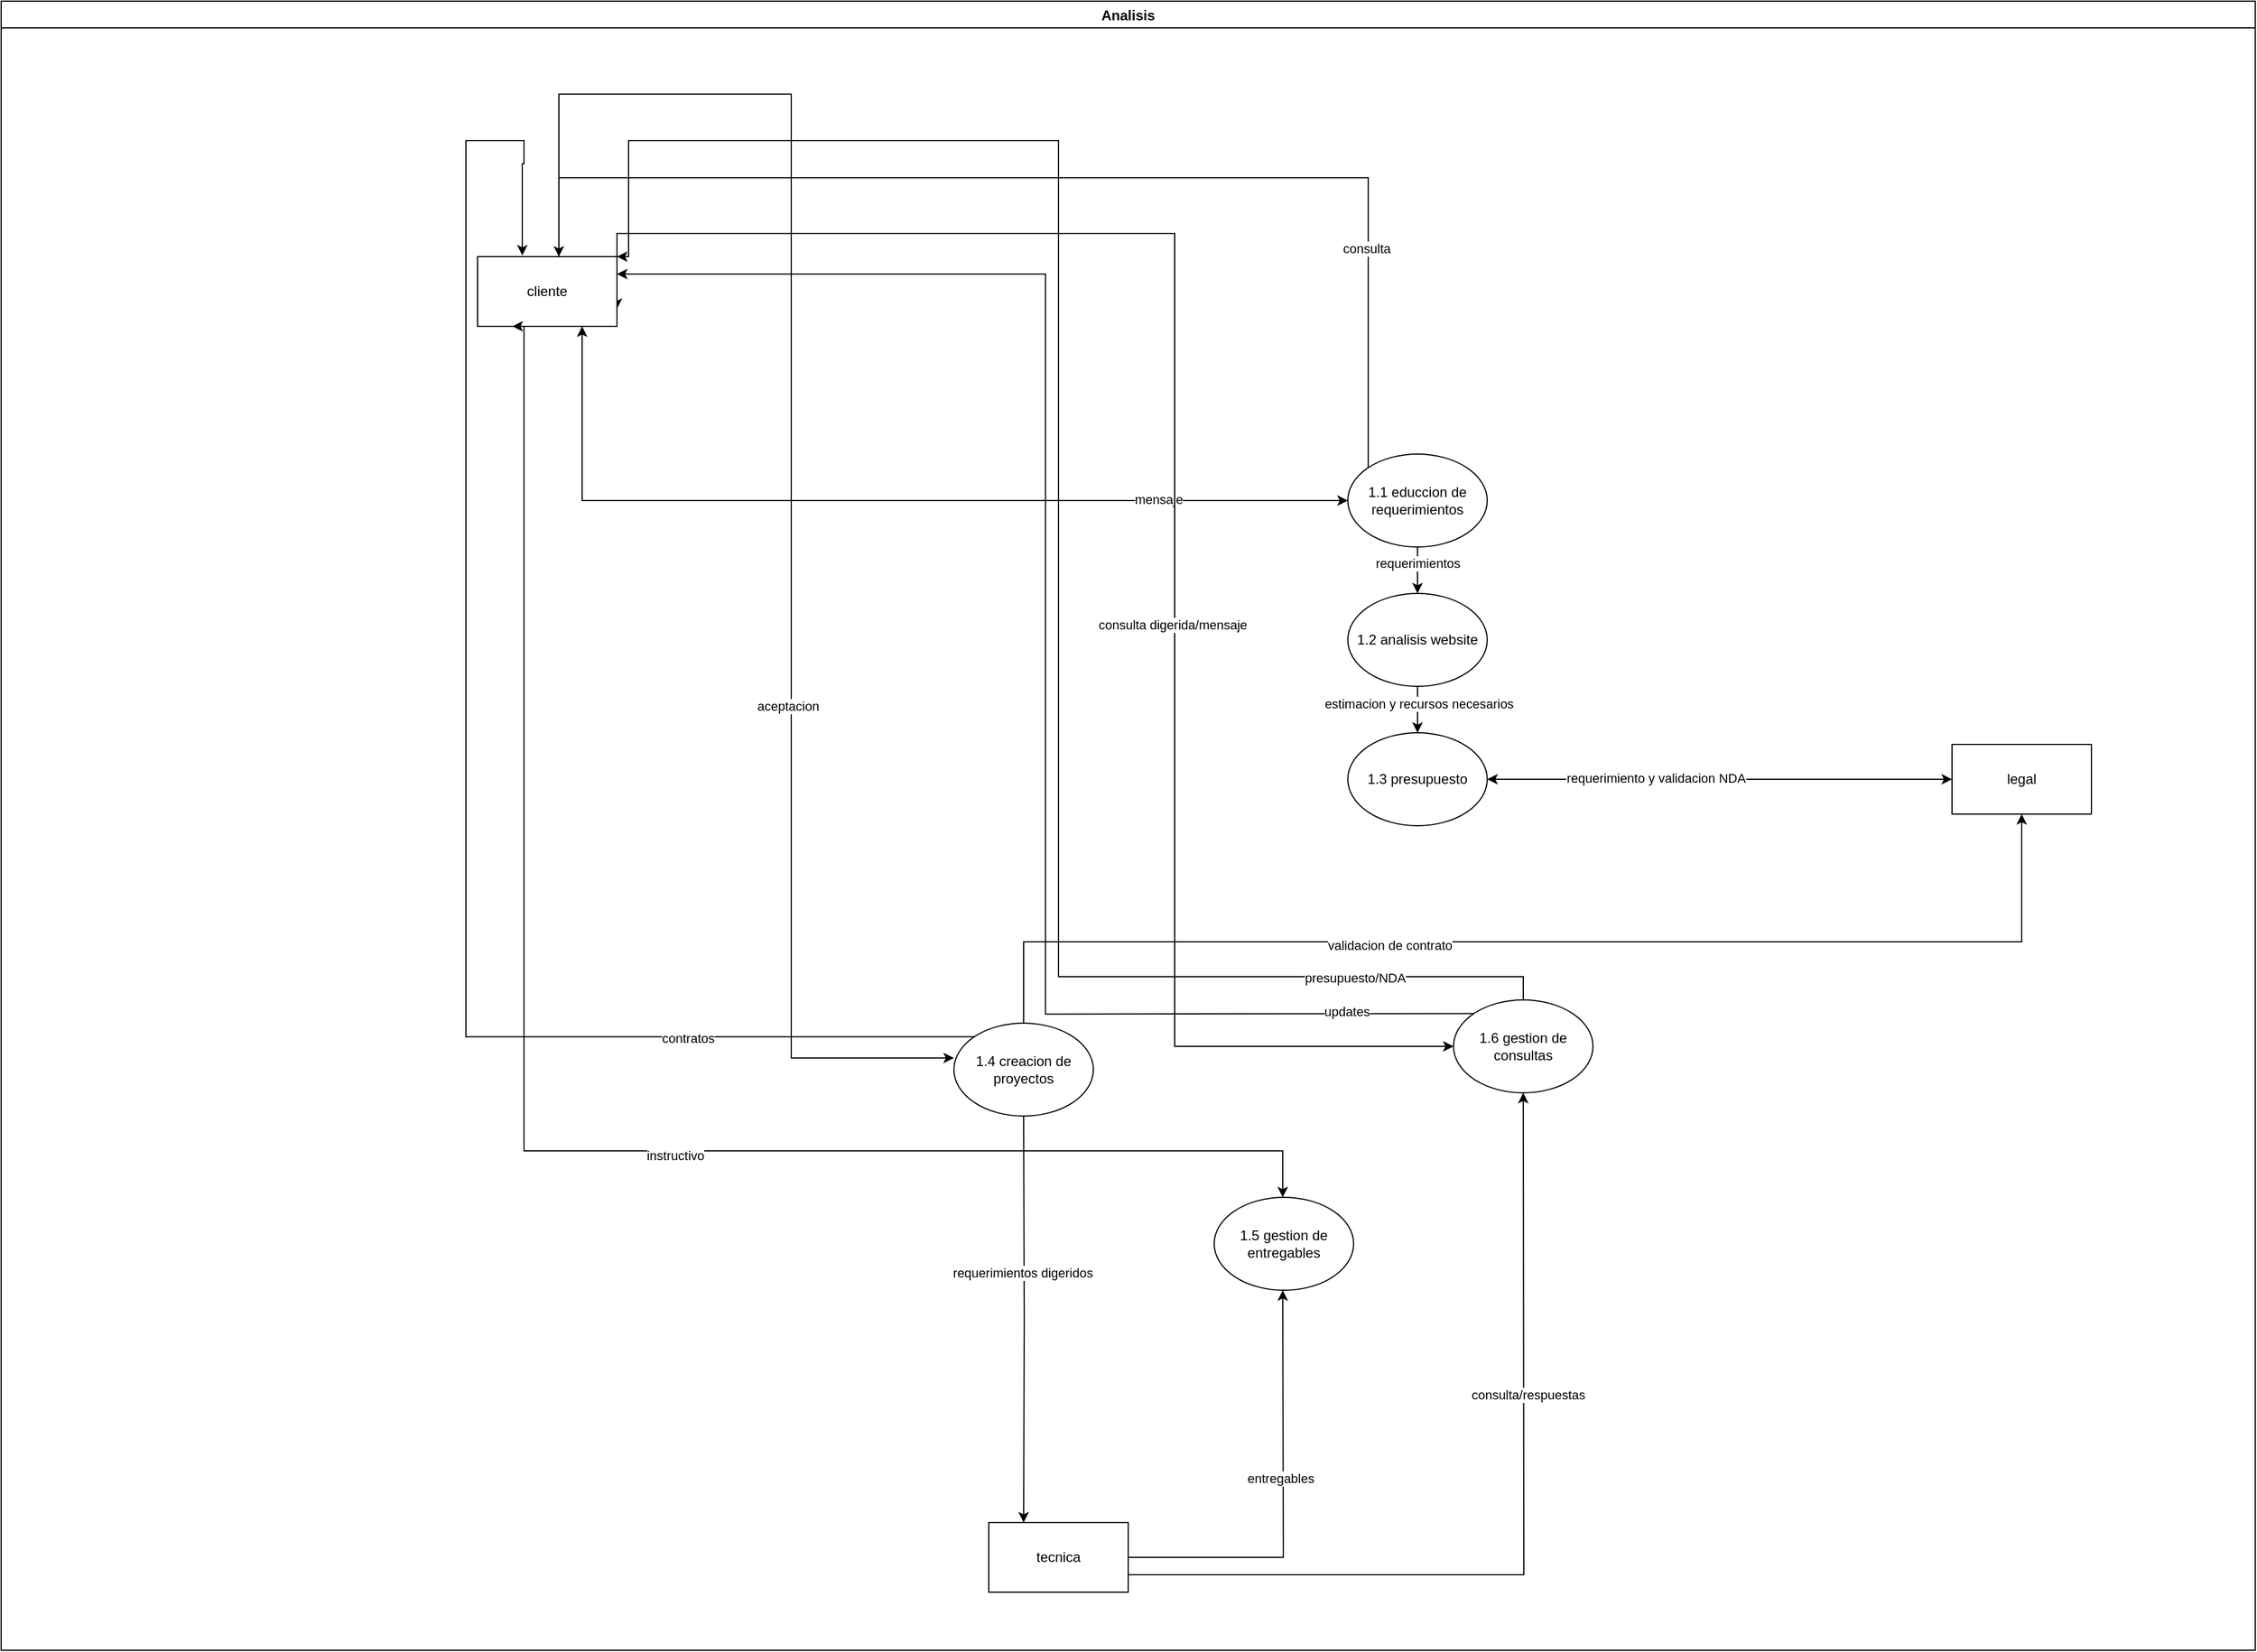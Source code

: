 <mxfile version="20.0.1" type="device"><diagram id="cZ1TQMWTY0VMxSrk1PAK" name="Page-1"><mxGraphModel dx="2903" dy="2211" grid="1" gridSize="10" guides="1" tooltips="1" connect="1" arrows="1" fold="1" page="1" pageScale="1" pageWidth="827" pageHeight="1169" math="0" shadow="0"><root><mxCell id="0"/><mxCell id="1" parent="0"/><mxCell id="4syA5c6NPFvzOBhW5lzn-59" value="Analisis" style="swimlane;startSize=23;" vertex="1" parent="1"><mxGeometry x="-690" y="-110" width="1940" height="1420" as="geometry"/></mxCell><mxCell id="4syA5c6NPFvzOBhW5lzn-16" style="edgeStyle=orthogonalEdgeStyle;rounded=0;orthogonalLoop=1;jettySize=auto;html=1;entryX=0.75;entryY=1;entryDx=0;entryDy=0;startArrow=classic;startFill=1;" edge="1" parent="1" source="4syA5c6NPFvzOBhW5lzn-2" target="4syA5c6NPFvzOBhW5lzn-13"><mxGeometry relative="1" as="geometry"/></mxCell><mxCell id="4syA5c6NPFvzOBhW5lzn-17" value="mensaje" style="edgeLabel;html=1;align=center;verticalAlign=middle;resizable=0;points=[];" vertex="1" connectable="0" parent="4syA5c6NPFvzOBhW5lzn-16"><mxGeometry x="-0.597" y="-1" relative="1" as="geometry"><mxPoint as="offset"/></mxGeometry></mxCell><mxCell id="4syA5c6NPFvzOBhW5lzn-52" value="" style="edgeStyle=orthogonalEdgeStyle;rounded=0;orthogonalLoop=1;jettySize=auto;html=1;startArrow=none;startFill=0;endArrow=classic;endFill=1;" edge="1" parent="1" source="4syA5c6NPFvzOBhW5lzn-2" target="4syA5c6NPFvzOBhW5lzn-50"><mxGeometry relative="1" as="geometry"/></mxCell><mxCell id="4syA5c6NPFvzOBhW5lzn-56" value="requerimientos" style="edgeLabel;html=1;align=center;verticalAlign=middle;resizable=0;points=[];" vertex="1" connectable="0" parent="4syA5c6NPFvzOBhW5lzn-52"><mxGeometry x="-0.312" relative="1" as="geometry"><mxPoint as="offset"/></mxGeometry></mxCell><mxCell id="4syA5c6NPFvzOBhW5lzn-2" value="1.1 educcion de requerimientos" style="ellipse;whiteSpace=wrap;html=1;" vertex="1" parent="1"><mxGeometry x="469" y="280" width="120" height="80" as="geometry"/></mxCell><mxCell id="4syA5c6NPFvzOBhW5lzn-24" style="edgeStyle=orthogonalEdgeStyle;rounded=0;orthogonalLoop=1;jettySize=auto;html=1;entryX=1;entryY=0.5;entryDx=0;entryDy=0;startArrow=classic;startFill=1;endArrow=classic;endFill=1;" edge="1" parent="1" source="4syA5c6NPFvzOBhW5lzn-11" target="4syA5c6NPFvzOBhW5lzn-51"><mxGeometry relative="1" as="geometry"><mxPoint x="929" y="500" as="targetPoint"/></mxGeometry></mxCell><mxCell id="4syA5c6NPFvzOBhW5lzn-25" value="requerimiento y validacion NDA" style="edgeLabel;html=1;align=center;verticalAlign=middle;resizable=0;points=[];" vertex="1" connectable="0" parent="4syA5c6NPFvzOBhW5lzn-24"><mxGeometry x="0.277" y="-1" relative="1" as="geometry"><mxPoint as="offset"/></mxGeometry></mxCell><mxCell id="4syA5c6NPFvzOBhW5lzn-11" value="legal" style="rounded=0;whiteSpace=wrap;html=1;" vertex="1" parent="1"><mxGeometry x="989" y="530" width="120" height="60" as="geometry"/></mxCell><mxCell id="4syA5c6NPFvzOBhW5lzn-28" style="edgeStyle=orthogonalEdgeStyle;rounded=0;orthogonalLoop=1;jettySize=auto;html=1;entryX=0.5;entryY=1;entryDx=0;entryDy=0;startArrow=none;startFill=0;endArrow=classic;endFill=1;" edge="1" parent="1" source="4syA5c6NPFvzOBhW5lzn-12"><mxGeometry relative="1" as="geometry"><mxPoint x="413" y="1000" as="targetPoint"/></mxGeometry></mxCell><mxCell id="4syA5c6NPFvzOBhW5lzn-29" value="entregables" style="edgeLabel;html=1;align=center;verticalAlign=middle;resizable=0;points=[];" vertex="1" connectable="0" parent="4syA5c6NPFvzOBhW5lzn-28"><mxGeometry x="0.111" y="3" relative="1" as="geometry"><mxPoint as="offset"/></mxGeometry></mxCell><mxCell id="4syA5c6NPFvzOBhW5lzn-31" style="edgeStyle=orthogonalEdgeStyle;rounded=0;orthogonalLoop=1;jettySize=auto;html=1;exitX=1;exitY=0.75;exitDx=0;exitDy=0;entryX=0.5;entryY=1;entryDx=0;entryDy=0;startArrow=none;startFill=0;endArrow=classic;endFill=1;" edge="1" parent="1" source="4syA5c6NPFvzOBhW5lzn-12"><mxGeometry relative="1" as="geometry"><mxPoint x="620" y="830" as="targetPoint"/></mxGeometry></mxCell><mxCell id="4syA5c6NPFvzOBhW5lzn-32" value="consulta/respuestas" style="edgeLabel;html=1;align=center;verticalAlign=middle;resizable=0;points=[];" vertex="1" connectable="0" parent="4syA5c6NPFvzOBhW5lzn-31"><mxGeometry x="0.313" y="-3" relative="1" as="geometry"><mxPoint as="offset"/></mxGeometry></mxCell><mxCell id="4syA5c6NPFvzOBhW5lzn-12" value="tecnica" style="rounded=0;whiteSpace=wrap;html=1;" vertex="1" parent="1"><mxGeometry x="160" y="1200" width="120" height="60" as="geometry"/></mxCell><mxCell id="4syA5c6NPFvzOBhW5lzn-18" style="edgeStyle=orthogonalEdgeStyle;rounded=0;orthogonalLoop=1;jettySize=auto;html=1;entryX=0;entryY=0;entryDx=0;entryDy=0;startArrow=classic;startFill=1;endArrow=none;endFill=0;" edge="1" parent="1" source="4syA5c6NPFvzOBhW5lzn-13" target="4syA5c6NPFvzOBhW5lzn-2"><mxGeometry relative="1" as="geometry"><Array as="points"><mxPoint x="-210" y="42"/></Array></mxGeometry></mxCell><mxCell id="4syA5c6NPFvzOBhW5lzn-19" value="consulta" style="edgeLabel;html=1;align=center;verticalAlign=middle;resizable=0;points=[];" vertex="1" connectable="0" parent="4syA5c6NPFvzOBhW5lzn-18"><mxGeometry x="0.627" y="-2" relative="1" as="geometry"><mxPoint as="offset"/></mxGeometry></mxCell><mxCell id="4syA5c6NPFvzOBhW5lzn-37" style="edgeStyle=orthogonalEdgeStyle;rounded=0;orthogonalLoop=1;jettySize=auto;html=1;entryX=0;entryY=0.375;entryDx=0;entryDy=0;entryPerimeter=0;startArrow=none;startFill=0;endArrow=classic;endFill=1;" edge="1" parent="1" source="4syA5c6NPFvzOBhW5lzn-13"><mxGeometry relative="1" as="geometry"><mxPoint x="130" y="800" as="targetPoint"/><Array as="points"><mxPoint x="-210" y="-30"/><mxPoint x="-10" y="-30"/><mxPoint x="-10" y="800"/></Array></mxGeometry></mxCell><mxCell id="4syA5c6NPFvzOBhW5lzn-38" value="aceptacion" style="edgeLabel;html=1;align=center;verticalAlign=middle;resizable=0;points=[];" vertex="1" connectable="0" parent="4syA5c6NPFvzOBhW5lzn-37"><mxGeometry x="0.323" y="-3" relative="1" as="geometry"><mxPoint as="offset"/></mxGeometry></mxCell><mxCell id="4syA5c6NPFvzOBhW5lzn-40" style="edgeStyle=orthogonalEdgeStyle;rounded=0;orthogonalLoop=1;jettySize=auto;html=1;exitX=0.321;exitY=-0.017;exitDx=0;exitDy=0;entryX=0;entryY=0;entryDx=0;entryDy=0;startArrow=classic;startFill=1;endArrow=none;endFill=0;exitPerimeter=0;" edge="1" parent="1" source="4syA5c6NPFvzOBhW5lzn-13"><mxGeometry relative="1" as="geometry"><mxPoint x="147.574" y="781.716" as="targetPoint"/><Array as="points"><mxPoint x="-241" y="30"/><mxPoint x="-240" y="30"/><mxPoint x="-240" y="10"/><mxPoint x="-290" y="10"/><mxPoint x="-290" y="782"/></Array></mxGeometry></mxCell><mxCell id="4syA5c6NPFvzOBhW5lzn-41" value="contratos" style="edgeLabel;html=1;align=center;verticalAlign=middle;resizable=0;points=[];" vertex="1" connectable="0" parent="4syA5c6NPFvzOBhW5lzn-40"><mxGeometry x="0.636" y="-1" relative="1" as="geometry"><mxPoint as="offset"/></mxGeometry></mxCell><mxCell id="4syA5c6NPFvzOBhW5lzn-42" style="edgeStyle=orthogonalEdgeStyle;rounded=0;orthogonalLoop=1;jettySize=auto;html=1;exitX=1;exitY=0.75;exitDx=0;exitDy=0;entryX=0;entryY=0.5;entryDx=0;entryDy=0;startArrow=classic;startFill=1;endArrow=classic;endFill=1;" edge="1" parent="1" source="4syA5c6NPFvzOBhW5lzn-13"><mxGeometry relative="1" as="geometry"><mxPoint x="560" y="790" as="targetPoint"/><Array as="points"><mxPoint x="-160" y="90"/><mxPoint x="320" y="90"/><mxPoint x="320" y="790"/></Array></mxGeometry></mxCell><mxCell id="4syA5c6NPFvzOBhW5lzn-45" value="consulta digerida/mensaje" style="edgeLabel;html=1;align=center;verticalAlign=middle;resizable=0;points=[];" vertex="1" connectable="0" parent="4syA5c6NPFvzOBhW5lzn-42"><mxGeometry x="0.188" y="-2" relative="1" as="geometry"><mxPoint as="offset"/></mxGeometry></mxCell><mxCell id="4syA5c6NPFvzOBhW5lzn-13" value="cliente" style="rounded=0;whiteSpace=wrap;html=1;" vertex="1" parent="1"><mxGeometry x="-280" y="110" width="120" height="60" as="geometry"/></mxCell><mxCell id="4syA5c6NPFvzOBhW5lzn-26" style="edgeStyle=orthogonalEdgeStyle;rounded=0;orthogonalLoop=1;jettySize=auto;html=1;entryX=0.25;entryY=1;entryDx=0;entryDy=0;startArrow=classic;startFill=1;endArrow=classic;endFill=1;exitX=0.5;exitY=0;exitDx=0;exitDy=0;" edge="1" parent="1" target="4syA5c6NPFvzOBhW5lzn-13"><mxGeometry relative="1" as="geometry"><mxPoint x="413" y="920" as="sourcePoint"/><Array as="points"><mxPoint x="413" y="880"/><mxPoint x="-240" y="880"/><mxPoint x="-240" y="170"/></Array></mxGeometry></mxCell><mxCell id="4syA5c6NPFvzOBhW5lzn-27" value="instructivo" style="edgeLabel;html=1;align=center;verticalAlign=middle;resizable=0;points=[];" vertex="1" connectable="0" parent="4syA5c6NPFvzOBhW5lzn-26"><mxGeometry x="-0.203" y="4" relative="1" as="geometry"><mxPoint as="offset"/></mxGeometry></mxCell><mxCell id="4syA5c6NPFvzOBhW5lzn-33" style="edgeStyle=orthogonalEdgeStyle;rounded=0;orthogonalLoop=1;jettySize=auto;html=1;entryX=0.5;entryY=1;entryDx=0;entryDy=0;startArrow=none;startFill=0;endArrow=classic;endFill=1;" edge="1" parent="1" target="4syA5c6NPFvzOBhW5lzn-11"><mxGeometry relative="1" as="geometry"><mxPoint x="190" y="770" as="sourcePoint"/><Array as="points"><mxPoint x="190" y="700"/><mxPoint x="1049" y="700"/></Array></mxGeometry></mxCell><mxCell id="4syA5c6NPFvzOBhW5lzn-34" value="validacion de contrato" style="edgeLabel;html=1;align=center;verticalAlign=middle;resizable=0;points=[];" vertex="1" connectable="0" parent="4syA5c6NPFvzOBhW5lzn-33"><mxGeometry x="-0.26" y="-3" relative="1" as="geometry"><mxPoint as="offset"/></mxGeometry></mxCell><mxCell id="4syA5c6NPFvzOBhW5lzn-35" style="edgeStyle=orthogonalEdgeStyle;rounded=0;orthogonalLoop=1;jettySize=auto;html=1;entryX=0.25;entryY=0;entryDx=0;entryDy=0;startArrow=none;startFill=0;endArrow=classic;endFill=1;" edge="1" parent="1" target="4syA5c6NPFvzOBhW5lzn-12"><mxGeometry relative="1" as="geometry"><mxPoint x="190" y="850" as="sourcePoint"/></mxGeometry></mxCell><mxCell id="4syA5c6NPFvzOBhW5lzn-36" value="requerimientos digeridos" style="edgeLabel;html=1;align=center;verticalAlign=middle;resizable=0;points=[];" vertex="1" connectable="0" parent="4syA5c6NPFvzOBhW5lzn-35"><mxGeometry x="-0.226" y="-2" relative="1" as="geometry"><mxPoint y="-1" as="offset"/></mxGeometry></mxCell><mxCell id="4syA5c6NPFvzOBhW5lzn-46" style="edgeStyle=orthogonalEdgeStyle;rounded=0;orthogonalLoop=1;jettySize=auto;html=1;exitX=0;exitY=0;exitDx=0;exitDy=0;entryX=1;entryY=0.25;entryDx=0;entryDy=0;startArrow=none;startFill=0;endArrow=classic;endFill=1;" edge="1" parent="1" target="4syA5c6NPFvzOBhW5lzn-13"><mxGeometry relative="1" as="geometry"><mxPoint x="577.574" y="761.716" as="sourcePoint"/></mxGeometry></mxCell><mxCell id="4syA5c6NPFvzOBhW5lzn-47" value="updates" style="edgeLabel;html=1;align=center;verticalAlign=middle;resizable=0;points=[];" vertex="1" connectable="0" parent="4syA5c6NPFvzOBhW5lzn-46"><mxGeometry x="-0.84" y="-2" relative="1" as="geometry"><mxPoint as="offset"/></mxGeometry></mxCell><mxCell id="4syA5c6NPFvzOBhW5lzn-48" style="edgeStyle=orthogonalEdgeStyle;rounded=0;orthogonalLoop=1;jettySize=auto;html=1;entryX=1;entryY=0;entryDx=0;entryDy=0;startArrow=none;startFill=0;endArrow=classic;endFill=1;" edge="1" parent="1" target="4syA5c6NPFvzOBhW5lzn-13"><mxGeometry relative="1" as="geometry"><mxPoint x="620" y="750" as="sourcePoint"/><Array as="points"><mxPoint x="620" y="730"/><mxPoint x="220" y="730"/><mxPoint x="220" y="10"/><mxPoint x="-150" y="10"/><mxPoint x="-150" y="110"/></Array></mxGeometry></mxCell><mxCell id="4syA5c6NPFvzOBhW5lzn-49" value="presupuesto/NDA" style="edgeLabel;html=1;align=center;verticalAlign=middle;resizable=0;points=[];" vertex="1" connectable="0" parent="4syA5c6NPFvzOBhW5lzn-48"><mxGeometry x="-0.796" y="1" relative="1" as="geometry"><mxPoint as="offset"/></mxGeometry></mxCell><mxCell id="4syA5c6NPFvzOBhW5lzn-57" value="" style="edgeStyle=orthogonalEdgeStyle;rounded=0;orthogonalLoop=1;jettySize=auto;html=1;startArrow=none;startFill=0;endArrow=classic;endFill=1;" edge="1" parent="1" source="4syA5c6NPFvzOBhW5lzn-50" target="4syA5c6NPFvzOBhW5lzn-51"><mxGeometry relative="1" as="geometry"/></mxCell><mxCell id="4syA5c6NPFvzOBhW5lzn-58" value="estimacion y recursos necesarios" style="edgeLabel;html=1;align=center;verticalAlign=middle;resizable=0;points=[];" vertex="1" connectable="0" parent="4syA5c6NPFvzOBhW5lzn-57"><mxGeometry x="-0.275" y="1" relative="1" as="geometry"><mxPoint as="offset"/></mxGeometry></mxCell><mxCell id="4syA5c6NPFvzOBhW5lzn-50" value="1.2 analisis website" style="ellipse;whiteSpace=wrap;html=1;" vertex="1" parent="1"><mxGeometry x="469" y="400" width="120" height="80" as="geometry"/></mxCell><mxCell id="4syA5c6NPFvzOBhW5lzn-51" value="1.3 presupuesto" style="ellipse;whiteSpace=wrap;html=1;" vertex="1" parent="1"><mxGeometry x="469" y="520" width="120" height="80" as="geometry"/></mxCell><mxCell id="4syA5c6NPFvzOBhW5lzn-53" value="1.4 creacion de proyectos" style="ellipse;whiteSpace=wrap;html=1;" vertex="1" parent="1"><mxGeometry x="130" y="770" width="120" height="80" as="geometry"/></mxCell><mxCell id="4syA5c6NPFvzOBhW5lzn-54" value="1.6 gestion de consultas" style="ellipse;whiteSpace=wrap;html=1;" vertex="1" parent="1"><mxGeometry x="560" y="750" width="120" height="80" as="geometry"/></mxCell><mxCell id="4syA5c6NPFvzOBhW5lzn-55" value="1.5 gestion de entregables" style="ellipse;whiteSpace=wrap;html=1;" vertex="1" parent="1"><mxGeometry x="354" y="920" width="120" height="80" as="geometry"/></mxCell></root></mxGraphModel></diagram></mxfile>